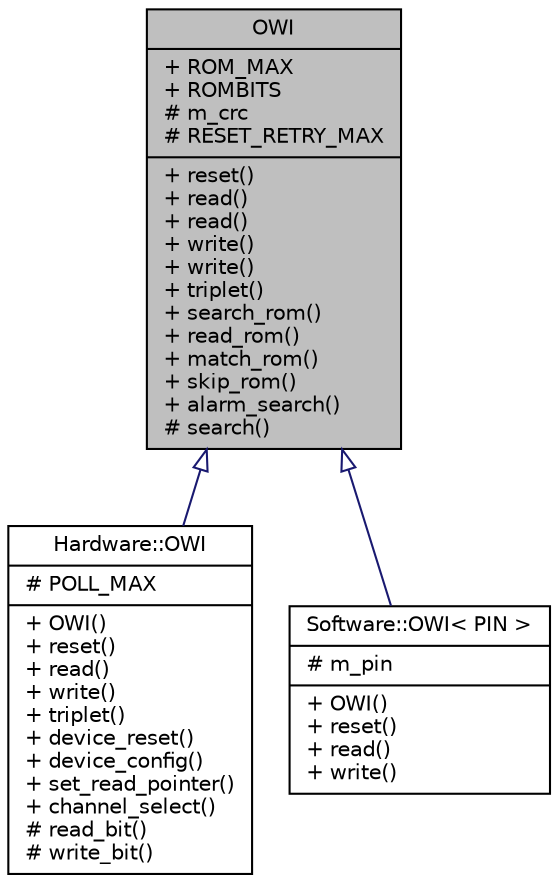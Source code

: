 digraph "OWI"
{
  edge [fontname="Helvetica",fontsize="10",labelfontname="Helvetica",labelfontsize="10"];
  node [fontname="Helvetica",fontsize="10",shape=record];
  Node1 [label="{OWI\n|+ ROM_MAX\l+ ROMBITS\l# m_crc\l# RESET_RETRY_MAX\l|+ reset()\l+ read()\l+ read()\l+ write()\l+ write()\l+ triplet()\l+ search_rom()\l+ read_rom()\l+ match_rom()\l+ skip_rom()\l+ alarm_search()\l# search()\l}",height=0.2,width=0.4,color="black", fillcolor="grey75", style="filled", fontcolor="black"];
  Node1 -> Node2 [dir="back",color="midnightblue",fontsize="10",style="solid",arrowtail="onormal",fontname="Helvetica"];
  Node2 [label="{Hardware::OWI\n|# POLL_MAX\l|+ OWI()\l+ reset()\l+ read()\l+ write()\l+ triplet()\l+ device_reset()\l+ device_config()\l+ set_read_pointer()\l+ channel_select()\l# read_bit()\l# write_bit()\l}",height=0.2,width=0.4,color="black", fillcolor="white", style="filled",URL="$d3/d22/classHardware_1_1OWI.html"];
  Node1 -> Node3 [dir="back",color="midnightblue",fontsize="10",style="solid",arrowtail="onormal",fontname="Helvetica"];
  Node3 [label="{Software::OWI\< PIN \>\n|# m_pin\l|+ OWI()\l+ reset()\l+ read()\l+ write()\l}",height=0.2,width=0.4,color="black", fillcolor="white", style="filled",URL="$d0/de1/classSoftware_1_1OWI.html"];
}
